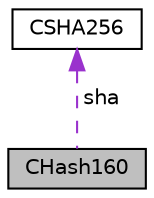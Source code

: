 digraph "CHash160"
{
  edge [fontname="Helvetica",fontsize="10",labelfontname="Helvetica",labelfontsize="10"];
  node [fontname="Helvetica",fontsize="10",shape=record];
  Node1 [label="CHash160",height=0.2,width=0.4,color="black", fillcolor="grey75", style="filled", fontcolor="black"];
  Node2 -> Node1 [dir="back",color="darkorchid3",fontsize="10",style="dashed",label=" sha" ,fontname="Helvetica"];
  Node2 [label="CSHA256",height=0.2,width=0.4,color="black", fillcolor="white", style="filled",URL="$d7/d2e/class_c_s_h_a256.html",tooltip="A hasher class for SHA-256. "];
}
